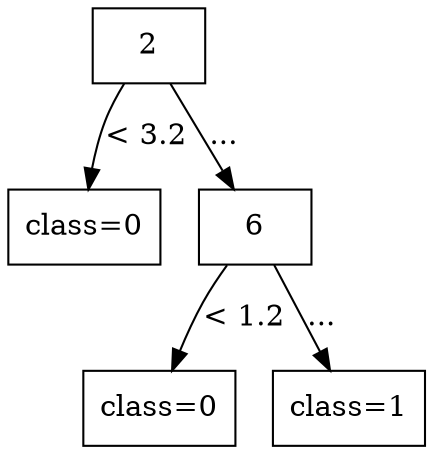 digraph G {
	node [shape=box];

	0 [label="2"];

	1 [label="class=0"];
	2 [label="6"];

	0 -> 1 [label="< 3.2"];
	0 -> 2 [label="..."];

	3 [label="class=0"];
	4 [label="class=1"];

	2 -> 3 [label="< 1.2"];
	2 -> 4 [label="..."];

}